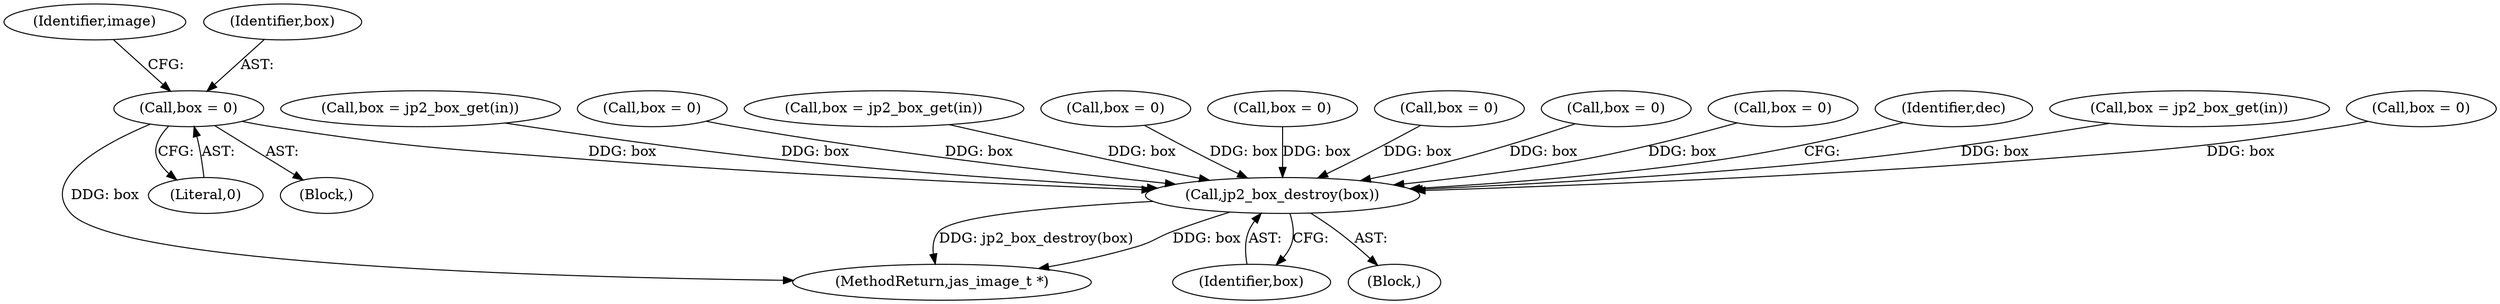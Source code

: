 digraph "0_jasper_d42b2388f7f8e0332c846675133acea151fc557a_33@pointer" {
"1000150" [label="(Call,box = 0)"];
"1001256" [label="(Call,jp2_box_destroy(box))"];
"1000300" [label="(Call,box = 0)"];
"1001257" [label="(Identifier,box)"];
"1001259" [label="(Identifier,dec)"];
"1000204" [label="(Call,box = jp2_box_get(in))"];
"1000284" [label="(Call,box = 0)"];
"1000165" [label="(Call,box = jp2_box_get(in))"];
"1000152" [label="(Literal,0)"];
"1000348" [label="(Call,box = 0)"];
"1000229" [label="(Call,box = jp2_box_get(in))"];
"1000268" [label="(Call,box = 0)"];
"1000154" [label="(Identifier,image)"];
"1000332" [label="(Call,box = 0)"];
"1000128" [label="(Block,)"];
"1001265" [label="(MethodReturn,jas_image_t *)"];
"1000357" [label="(Call,box = 0)"];
"1001255" [label="(Block,)"];
"1000151" [label="(Identifier,box)"];
"1000150" [label="(Call,box = 0)"];
"1000316" [label="(Call,box = 0)"];
"1001256" [label="(Call,jp2_box_destroy(box))"];
"1000150" -> "1000128"  [label="AST: "];
"1000150" -> "1000152"  [label="CFG: "];
"1000151" -> "1000150"  [label="AST: "];
"1000152" -> "1000150"  [label="AST: "];
"1000154" -> "1000150"  [label="CFG: "];
"1000150" -> "1001265"  [label="DDG: box"];
"1000150" -> "1001256"  [label="DDG: box"];
"1001256" -> "1001255"  [label="AST: "];
"1001256" -> "1001257"  [label="CFG: "];
"1001257" -> "1001256"  [label="AST: "];
"1001259" -> "1001256"  [label="CFG: "];
"1001256" -> "1001265"  [label="DDG: box"];
"1001256" -> "1001265"  [label="DDG: jp2_box_destroy(box)"];
"1000348" -> "1001256"  [label="DDG: box"];
"1000332" -> "1001256"  [label="DDG: box"];
"1000284" -> "1001256"  [label="DDG: box"];
"1000300" -> "1001256"  [label="DDG: box"];
"1000357" -> "1001256"  [label="DDG: box"];
"1000229" -> "1001256"  [label="DDG: box"];
"1000204" -> "1001256"  [label="DDG: box"];
"1000316" -> "1001256"  [label="DDG: box"];
"1000268" -> "1001256"  [label="DDG: box"];
"1000165" -> "1001256"  [label="DDG: box"];
}
